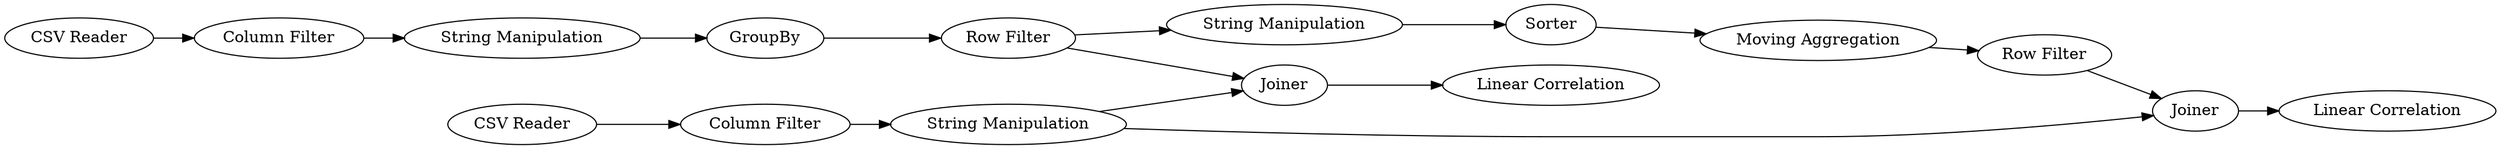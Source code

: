 digraph {
	9 [label="Linear Correlation"]
	10 [label="CSV Reader"]
	11 [label="CSV Reader"]
	12 [label="Column Filter"]
	13 [label="Column Filter"]
	14 [label="String Manipulation"]
	15 [label=GroupBy]
	16 [label=Joiner]
	17 [label="String Manipulation"]
	18 [label="String Manipulation"]
	20 [label="Moving Aggregation"]
	21 [label=Joiner]
	22 [label="Linear Correlation"]
	23 [label="Row Filter"]
	24 [label=Sorter]
	25 [label="Row Filter"]
	10 -> 13
	11 -> 12
	12 -> 17
	13 -> 14
	14 -> 15
	15 -> 23
	16 -> 9
	17 -> 21
	17 -> 16
	18 -> 24
	20 -> 25
	21 -> 22
	23 -> 21
	23 -> 18
	24 -> 20
	25 -> 16
	rankdir=LR
}
